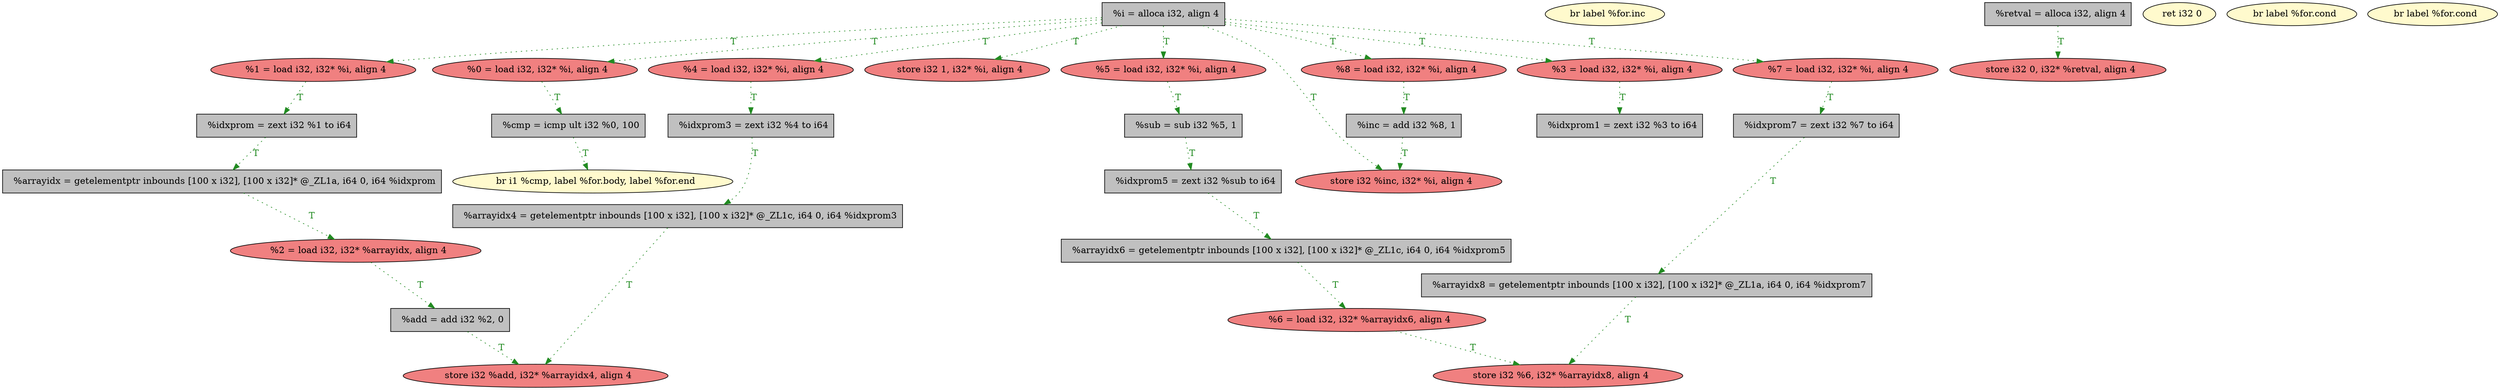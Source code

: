 
digraph G {


node30 [fillcolor=grey,label="  %add = add i32 %2, 0",shape=rectangle,style=filled ]
node28 [fillcolor=lightcoral,label="  %6 = load i32, i32* %arrayidx6, align 4",shape=ellipse,style=filled ]
node25 [fillcolor=grey,label="  %arrayidx = getelementptr inbounds [100 x i32], [100 x i32]* @_ZL1a, i64 0, i64 %idxprom",shape=rectangle,style=filled ]
node33 [fillcolor=lightcoral,label="  %4 = load i32, i32* %i, align 4",shape=ellipse,style=filled ]
node22 [fillcolor=grey,label="  %cmp = icmp ult i32 %0, 100",shape=rectangle,style=filled ]
node21 [fillcolor=lightcoral,label="  %0 = load i32, i32* %i, align 4",shape=ellipse,style=filled ]
node29 [fillcolor=lemonchiffon,label="  br i1 %cmp, label %for.body, label %for.end",shape=ellipse,style=filled ]
node20 [fillcolor=lightcoral,label="  %5 = load i32, i32* %i, align 4",shape=ellipse,style=filled ]
node19 [fillcolor=lemonchiffon,label="  br label %for.inc",shape=ellipse,style=filled ]
node18 [fillcolor=grey,label="  %idxprom1 = zext i32 %3 to i64",shape=rectangle,style=filled ]
node31 [fillcolor=grey,label="  %arrayidx8 = getelementptr inbounds [100 x i32], [100 x i32]* @_ZL1a, i64 0, i64 %idxprom7",shape=rectangle,style=filled ]
node17 [fillcolor=grey,label="  %idxprom = zext i32 %1 to i64",shape=rectangle,style=filled ]
node27 [fillcolor=lightcoral,label="  %2 = load i32, i32* %arrayidx, align 4",shape=ellipse,style=filled ]
node16 [fillcolor=grey,label="  %retval = alloca i32, align 4",shape=rectangle,style=filled ]
node4 [fillcolor=lightcoral,label="  store i32 %6, i32* %arrayidx8, align 4",shape=ellipse,style=filled ]
node8 [fillcolor=grey,label="  %arrayidx6 = getelementptr inbounds [100 x i32], [100 x i32]* @_ZL1c, i64 0, i64 %idxprom5",shape=rectangle,style=filled ]
node26 [fillcolor=lightcoral,label="  store i32 %add, i32* %arrayidx4, align 4",shape=ellipse,style=filled ]
node15 [fillcolor=grey,label="  %sub = sub i32 %5, 1",shape=rectangle,style=filled ]
node0 [fillcolor=lemonchiffon,label="  ret i32 0",shape=ellipse,style=filled ]
node24 [fillcolor=grey,label="  %i = alloca i32, align 4",shape=rectangle,style=filled ]
node11 [fillcolor=lightcoral,label="  store i32 1, i32* %i, align 4",shape=ellipse,style=filled ]
node3 [fillcolor=grey,label="  %inc = add i32 %8, 1",shape=rectangle,style=filled ]
node2 [fillcolor=lightcoral,label="  store i32 %inc, i32* %i, align 4",shape=ellipse,style=filled ]
node32 [fillcolor=lemonchiffon,label="  br label %for.cond",shape=ellipse,style=filled ]
node12 [fillcolor=lightcoral,label="  store i32 0, i32* %retval, align 4",shape=ellipse,style=filled ]
node13 [fillcolor=grey,label="  %idxprom5 = zext i32 %sub to i64",shape=rectangle,style=filled ]
node1 [fillcolor=lemonchiffon,label="  br label %for.cond",shape=ellipse,style=filled ]
node6 [fillcolor=grey,label="  %idxprom7 = zext i32 %7 to i64",shape=rectangle,style=filled ]
node14 [fillcolor=lightcoral,label="  %1 = load i32, i32* %i, align 4",shape=ellipse,style=filled ]
node7 [fillcolor=lightcoral,label="  %7 = load i32, i32* %i, align 4",shape=ellipse,style=filled ]
node23 [fillcolor=lightcoral,label="  %3 = load i32, i32* %i, align 4",shape=ellipse,style=filled ]
node9 [fillcolor=grey,label="  %arrayidx4 = getelementptr inbounds [100 x i32], [100 x i32]* @_ZL1c, i64 0, i64 %idxprom3",shape=rectangle,style=filled ]
node5 [fillcolor=lightcoral,label="  %8 = load i32, i32* %i, align 4",shape=ellipse,style=filled ]
node10 [fillcolor=grey,label="  %idxprom3 = zext i32 %4 to i64",shape=rectangle,style=filled ]

node24->node23 [style=dotted,color=forestgreen,label="T",fontcolor=forestgreen ]
node14->node17 [style=dotted,color=forestgreen,label="T",fontcolor=forestgreen ]
node24->node2 [style=dotted,color=forestgreen,label="T",fontcolor=forestgreen ]
node24->node5 [style=dotted,color=forestgreen,label="T",fontcolor=forestgreen ]
node24->node20 [style=dotted,color=forestgreen,label="T",fontcolor=forestgreen ]
node24->node14 [style=dotted,color=forestgreen,label="T",fontcolor=forestgreen ]
node5->node3 [style=dotted,color=forestgreen,label="T",fontcolor=forestgreen ]
node6->node31 [style=dotted,color=forestgreen,label="T",fontcolor=forestgreen ]
node16->node12 [style=dotted,color=forestgreen,label="T",fontcolor=forestgreen ]
node8->node28 [style=dotted,color=forestgreen,label="T",fontcolor=forestgreen ]
node24->node11 [style=dotted,color=forestgreen,label="T",fontcolor=forestgreen ]
node27->node30 [style=dotted,color=forestgreen,label="T",fontcolor=forestgreen ]
node24->node7 [style=dotted,color=forestgreen,label="T",fontcolor=forestgreen ]
node28->node4 [style=dotted,color=forestgreen,label="T",fontcolor=forestgreen ]
node7->node6 [style=dotted,color=forestgreen,label="T",fontcolor=forestgreen ]
node24->node33 [style=dotted,color=forestgreen,label="T",fontcolor=forestgreen ]
node3->node2 [style=dotted,color=forestgreen,label="T",fontcolor=forestgreen ]
node33->node10 [style=dotted,color=forestgreen,label="T",fontcolor=forestgreen ]
node31->node4 [style=dotted,color=forestgreen,label="T",fontcolor=forestgreen ]
node30->node26 [style=dotted,color=forestgreen,label="T",fontcolor=forestgreen ]
node24->node21 [style=dotted,color=forestgreen,label="T",fontcolor=forestgreen ]
node13->node8 [style=dotted,color=forestgreen,label="T",fontcolor=forestgreen ]
node25->node27 [style=dotted,color=forestgreen,label="T",fontcolor=forestgreen ]
node21->node22 [style=dotted,color=forestgreen,label="T",fontcolor=forestgreen ]
node15->node13 [style=dotted,color=forestgreen,label="T",fontcolor=forestgreen ]
node20->node15 [style=dotted,color=forestgreen,label="T",fontcolor=forestgreen ]
node9->node26 [style=dotted,color=forestgreen,label="T",fontcolor=forestgreen ]
node10->node9 [style=dotted,color=forestgreen,label="T",fontcolor=forestgreen ]
node22->node29 [style=dotted,color=forestgreen,label="T",fontcolor=forestgreen ]
node23->node18 [style=dotted,color=forestgreen,label="T",fontcolor=forestgreen ]
node17->node25 [style=dotted,color=forestgreen,label="T",fontcolor=forestgreen ]


}
